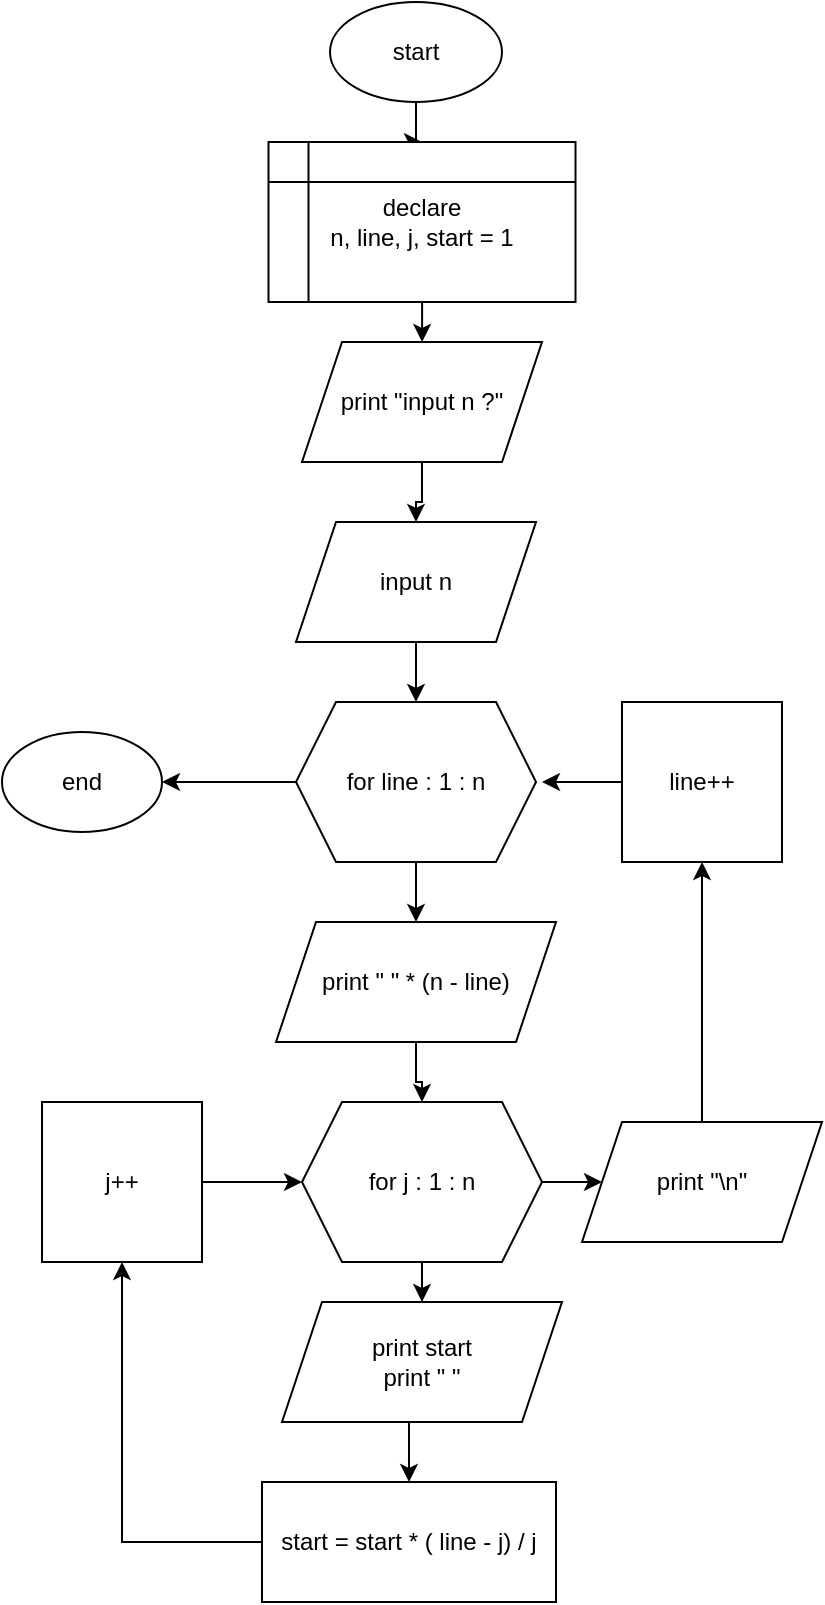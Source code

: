 <mxfile version="13.8.0" type="github">
  <diagram id="eT6Rf1ChbxOusexTK_us" name="Page-1">
    <mxGraphModel dx="868" dy="450" grid="1" gridSize="10" guides="1" tooltips="1" connect="1" arrows="1" fold="1" page="1" pageScale="1" pageWidth="827" pageHeight="1169" math="0" shadow="0">
      <root>
        <mxCell id="0" />
        <mxCell id="1" parent="0" />
        <mxCell id="IwWxDs_kXItWFdYUO2PJ-24" style="edgeStyle=orthogonalEdgeStyle;rounded=0;orthogonalLoop=1;jettySize=auto;html=1;entryX=0.5;entryY=0;entryDx=0;entryDy=0;" edge="1" parent="1" source="IwWxDs_kXItWFdYUO2PJ-1" target="IwWxDs_kXItWFdYUO2PJ-2">
          <mxGeometry relative="1" as="geometry" />
        </mxCell>
        <mxCell id="IwWxDs_kXItWFdYUO2PJ-1" value="start" style="ellipse;whiteSpace=wrap;html=1;" vertex="1" parent="1">
          <mxGeometry x="354" y="20" width="86" height="50" as="geometry" />
        </mxCell>
        <mxCell id="IwWxDs_kXItWFdYUO2PJ-25" style="edgeStyle=orthogonalEdgeStyle;rounded=0;orthogonalLoop=1;jettySize=auto;html=1;" edge="1" parent="1" source="IwWxDs_kXItWFdYUO2PJ-2" target="IwWxDs_kXItWFdYUO2PJ-3">
          <mxGeometry relative="1" as="geometry" />
        </mxCell>
        <mxCell id="IwWxDs_kXItWFdYUO2PJ-2" value="declare&lt;br&gt;n, line, j, start = 1" style="shape=internalStorage;whiteSpace=wrap;html=1;backgroundOutline=1;" vertex="1" parent="1">
          <mxGeometry x="323.25" y="90" width="153.5" height="80" as="geometry" />
        </mxCell>
        <mxCell id="IwWxDs_kXItWFdYUO2PJ-26" style="edgeStyle=orthogonalEdgeStyle;rounded=0;orthogonalLoop=1;jettySize=auto;html=1;entryX=0.5;entryY=0;entryDx=0;entryDy=0;" edge="1" parent="1" source="IwWxDs_kXItWFdYUO2PJ-3" target="IwWxDs_kXItWFdYUO2PJ-5">
          <mxGeometry relative="1" as="geometry" />
        </mxCell>
        <mxCell id="IwWxDs_kXItWFdYUO2PJ-3" value="print &quot;input n ?&quot;" style="shape=parallelogram;perimeter=parallelogramPerimeter;whiteSpace=wrap;html=1;fixedSize=1;" vertex="1" parent="1">
          <mxGeometry x="340" y="190" width="120" height="60" as="geometry" />
        </mxCell>
        <mxCell id="IwWxDs_kXItWFdYUO2PJ-27" style="edgeStyle=orthogonalEdgeStyle;rounded=0;orthogonalLoop=1;jettySize=auto;html=1;entryX=0.5;entryY=0;entryDx=0;entryDy=0;" edge="1" parent="1" source="IwWxDs_kXItWFdYUO2PJ-5" target="IwWxDs_kXItWFdYUO2PJ-7">
          <mxGeometry relative="1" as="geometry" />
        </mxCell>
        <mxCell id="IwWxDs_kXItWFdYUO2PJ-5" value="input n" style="shape=parallelogram;perimeter=parallelogramPerimeter;whiteSpace=wrap;html=1;fixedSize=1;" vertex="1" parent="1">
          <mxGeometry x="337" y="280" width="120" height="60" as="geometry" />
        </mxCell>
        <mxCell id="IwWxDs_kXItWFdYUO2PJ-15" style="edgeStyle=orthogonalEdgeStyle;rounded=0;orthogonalLoop=1;jettySize=auto;html=1;entryX=0.5;entryY=0;entryDx=0;entryDy=0;" edge="1" parent="1" source="IwWxDs_kXItWFdYUO2PJ-7" target="IwWxDs_kXItWFdYUO2PJ-8">
          <mxGeometry relative="1" as="geometry" />
        </mxCell>
        <mxCell id="IwWxDs_kXItWFdYUO2PJ-32" style="edgeStyle=orthogonalEdgeStyle;rounded=0;orthogonalLoop=1;jettySize=auto;html=1;entryX=1;entryY=0.5;entryDx=0;entryDy=0;" edge="1" parent="1" source="IwWxDs_kXItWFdYUO2PJ-7" target="IwWxDs_kXItWFdYUO2PJ-31">
          <mxGeometry relative="1" as="geometry" />
        </mxCell>
        <mxCell id="IwWxDs_kXItWFdYUO2PJ-7" value="for line : 1 : n" style="shape=hexagon;perimeter=hexagonPerimeter2;whiteSpace=wrap;html=1;fixedSize=1;" vertex="1" parent="1">
          <mxGeometry x="337" y="370" width="120" height="80" as="geometry" />
        </mxCell>
        <mxCell id="IwWxDs_kXItWFdYUO2PJ-16" style="edgeStyle=orthogonalEdgeStyle;rounded=0;orthogonalLoop=1;jettySize=auto;html=1;entryX=0.5;entryY=0;entryDx=0;entryDy=0;" edge="1" parent="1" source="IwWxDs_kXItWFdYUO2PJ-8" target="IwWxDs_kXItWFdYUO2PJ-9">
          <mxGeometry relative="1" as="geometry" />
        </mxCell>
        <mxCell id="IwWxDs_kXItWFdYUO2PJ-8" value="print &quot; &quot; * (n - line)" style="shape=parallelogram;perimeter=parallelogramPerimeter;whiteSpace=wrap;html=1;fixedSize=1;" vertex="1" parent="1">
          <mxGeometry x="327" y="480" width="140" height="60" as="geometry" />
        </mxCell>
        <mxCell id="IwWxDs_kXItWFdYUO2PJ-12" style="edgeStyle=orthogonalEdgeStyle;rounded=0;orthogonalLoop=1;jettySize=auto;html=1;entryX=0.5;entryY=0;entryDx=0;entryDy=0;" edge="1" parent="1" source="IwWxDs_kXItWFdYUO2PJ-9" target="IwWxDs_kXItWFdYUO2PJ-10">
          <mxGeometry relative="1" as="geometry" />
        </mxCell>
        <mxCell id="IwWxDs_kXItWFdYUO2PJ-29" style="edgeStyle=orthogonalEdgeStyle;rounded=0;orthogonalLoop=1;jettySize=auto;html=1;entryX=0;entryY=0.5;entryDx=0;entryDy=0;" edge="1" parent="1" source="IwWxDs_kXItWFdYUO2PJ-9" target="IwWxDs_kXItWFdYUO2PJ-28">
          <mxGeometry relative="1" as="geometry" />
        </mxCell>
        <mxCell id="IwWxDs_kXItWFdYUO2PJ-9" value="for j : 1 : n" style="shape=hexagon;perimeter=hexagonPerimeter2;whiteSpace=wrap;html=1;fixedSize=1;" vertex="1" parent="1">
          <mxGeometry x="340" y="570" width="120" height="80" as="geometry" />
        </mxCell>
        <mxCell id="IwWxDs_kXItWFdYUO2PJ-13" style="edgeStyle=orthogonalEdgeStyle;rounded=0;orthogonalLoop=1;jettySize=auto;html=1;entryX=0.5;entryY=0;entryDx=0;entryDy=0;" edge="1" parent="1" source="IwWxDs_kXItWFdYUO2PJ-10" target="IwWxDs_kXItWFdYUO2PJ-11">
          <mxGeometry relative="1" as="geometry">
            <Array as="points">
              <mxPoint x="394" y="750" />
            </Array>
          </mxGeometry>
        </mxCell>
        <mxCell id="IwWxDs_kXItWFdYUO2PJ-10" value="print start&lt;br&gt;print &quot; &quot;" style="shape=parallelogram;perimeter=parallelogramPerimeter;whiteSpace=wrap;html=1;fixedSize=1;" vertex="1" parent="1">
          <mxGeometry x="330" y="670" width="140" height="60" as="geometry" />
        </mxCell>
        <mxCell id="IwWxDs_kXItWFdYUO2PJ-19" style="edgeStyle=orthogonalEdgeStyle;rounded=0;orthogonalLoop=1;jettySize=auto;html=1;entryX=0.5;entryY=1;entryDx=0;entryDy=0;" edge="1" parent="1" source="IwWxDs_kXItWFdYUO2PJ-11" target="IwWxDs_kXItWFdYUO2PJ-18">
          <mxGeometry relative="1" as="geometry" />
        </mxCell>
        <mxCell id="IwWxDs_kXItWFdYUO2PJ-11" value="start = start * ( line - j) / j" style="rounded=0;whiteSpace=wrap;html=1;" vertex="1" parent="1">
          <mxGeometry x="320" y="760" width="147" height="60" as="geometry" />
        </mxCell>
        <mxCell id="IwWxDs_kXItWFdYUO2PJ-20" style="edgeStyle=orthogonalEdgeStyle;rounded=0;orthogonalLoop=1;jettySize=auto;html=1;entryX=0;entryY=0.5;entryDx=0;entryDy=0;" edge="1" parent="1" source="IwWxDs_kXItWFdYUO2PJ-18" target="IwWxDs_kXItWFdYUO2PJ-9">
          <mxGeometry relative="1" as="geometry" />
        </mxCell>
        <mxCell id="IwWxDs_kXItWFdYUO2PJ-18" value="j++" style="whiteSpace=wrap;html=1;aspect=fixed;" vertex="1" parent="1">
          <mxGeometry x="210" y="570" width="80" height="80" as="geometry" />
        </mxCell>
        <mxCell id="IwWxDs_kXItWFdYUO2PJ-23" style="edgeStyle=orthogonalEdgeStyle;rounded=0;orthogonalLoop=1;jettySize=auto;html=1;" edge="1" parent="1" source="IwWxDs_kXItWFdYUO2PJ-21">
          <mxGeometry relative="1" as="geometry">
            <mxPoint x="460" y="410" as="targetPoint" />
          </mxGeometry>
        </mxCell>
        <mxCell id="IwWxDs_kXItWFdYUO2PJ-21" value="line++" style="whiteSpace=wrap;html=1;aspect=fixed;" vertex="1" parent="1">
          <mxGeometry x="500" y="370" width="80" height="80" as="geometry" />
        </mxCell>
        <mxCell id="IwWxDs_kXItWFdYUO2PJ-30" style="edgeStyle=orthogonalEdgeStyle;rounded=0;orthogonalLoop=1;jettySize=auto;html=1;" edge="1" parent="1" source="IwWxDs_kXItWFdYUO2PJ-28" target="IwWxDs_kXItWFdYUO2PJ-21">
          <mxGeometry relative="1" as="geometry" />
        </mxCell>
        <mxCell id="IwWxDs_kXItWFdYUO2PJ-28" value="print &quot;\n&quot;" style="shape=parallelogram;perimeter=parallelogramPerimeter;whiteSpace=wrap;html=1;fixedSize=1;" vertex="1" parent="1">
          <mxGeometry x="480" y="580" width="120" height="60" as="geometry" />
        </mxCell>
        <mxCell id="IwWxDs_kXItWFdYUO2PJ-31" value="end" style="ellipse;whiteSpace=wrap;html=1;" vertex="1" parent="1">
          <mxGeometry x="190" y="385" width="80" height="50" as="geometry" />
        </mxCell>
      </root>
    </mxGraphModel>
  </diagram>
</mxfile>
